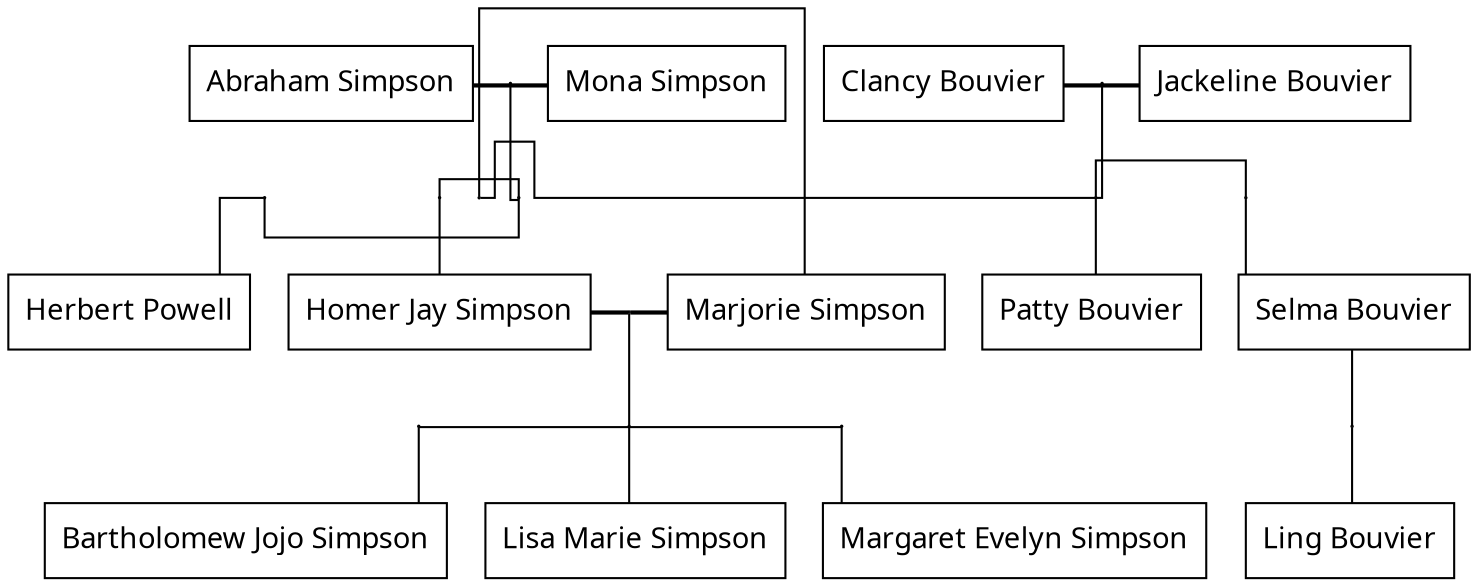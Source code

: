 graph "Simpsons" {
graph [charset="UTF-8", rankdir="TB", splines="ortho"]
node [fontname="Sans", shape="record"]

// dpi 150


Abraham [label="{ Abraham&nbsp;Simpson}"]

Mona [label="{ Mona&nbsp;Simpson}"]

Clancy [label="{ Clancy&nbsp;Bouvier}"]

Jackeline [label="{ Jackeline&nbsp;Bouvier}"]

Herb [label="{ Herbert&nbsp;Powell}"]

Homer [label="{ Homer&nbsp;Jay&nbsp;Simpson}"]

Marge [label="{ Marjorie&nbsp;Simpson}"]

Patty [label="{ Patty&nbsp;Bouvier}"]

Selma [label="{ Selma&nbsp;Bouvier}"]

Bart [label="{ Bartholomew&nbsp;Jojo&nbsp;Simpson}"]

Lisa [label="{ Lisa&nbsp;Marie&nbsp;Simpson}"]

Maggie [label="{ Margaret&nbsp;Evelyn&nbsp;Simpson}"]

Ling [label="{ Ling&nbsp;Bouvier}"]

{rank=same; Mona -- Clancy [style=invis]}

{rank=same; Herb -- Homer -- Marge -- Patty -- Selma [style=invis]}

{rank=same; Bart -- Lisa -- Maggie -- Ling [style=invis]}

f0_p [height="0.01", shape="point", width="0.01"]
f0_c0 [height="0.01", shape="point", width="0.01"]
f0_c1 [height="0.01", shape="point", width="0.01"]
f0_c2 [height="0.01", shape="point", width="0.01"]
{rank=same; Abraham -- f0_p -- Mona [style=bold]}
{rank=same; f0_c0 -- f0_c1 -- f0_c2}
f0_p -- f0_c1
f0_c0 -- Herb
f0_c2 -- Homer

f1_p [height="0.01", shape="point", width="0.01"]
f1_c0 [height="0.01", shape="point", width="0.01"]
f1_c1 [height="0.01", shape="point", width="0.01"]
f1_c2 [height="0.01", shape="point", width="0.01"]
{rank=same; Clancy -- f1_p -- Jackeline [style=bold]}
{rank=same; f1_c0 -- f1_c1 -- f1_c2}
f1_p -- f1_c1
f1_c0 -- Marge
f1_c1 -- Patty
f1_c2 -- Selma

f2_p [height="0.01", shape="point", width="0.01"]
f2_c0 [height="0.01", shape="point", width="0.01"]
f2_c1 [height="0.01", shape="point", width="0.01"]
f2_c2 [height="0.01", shape="point", width="0.01"]
{rank=same; Homer -- f2_p -- Marge [style=bold]}
{rank=same; f2_c0 -- f2_c1 -- f2_c2}
f2_p -- f2_c1
f2_c0 -- Bart
f2_c1 -- Lisa
f2_c2 -- Maggie

f3_c [height="0.01", shape="point", width="0.01"]
Selma -- f3_c
f3_c -- Ling

}
